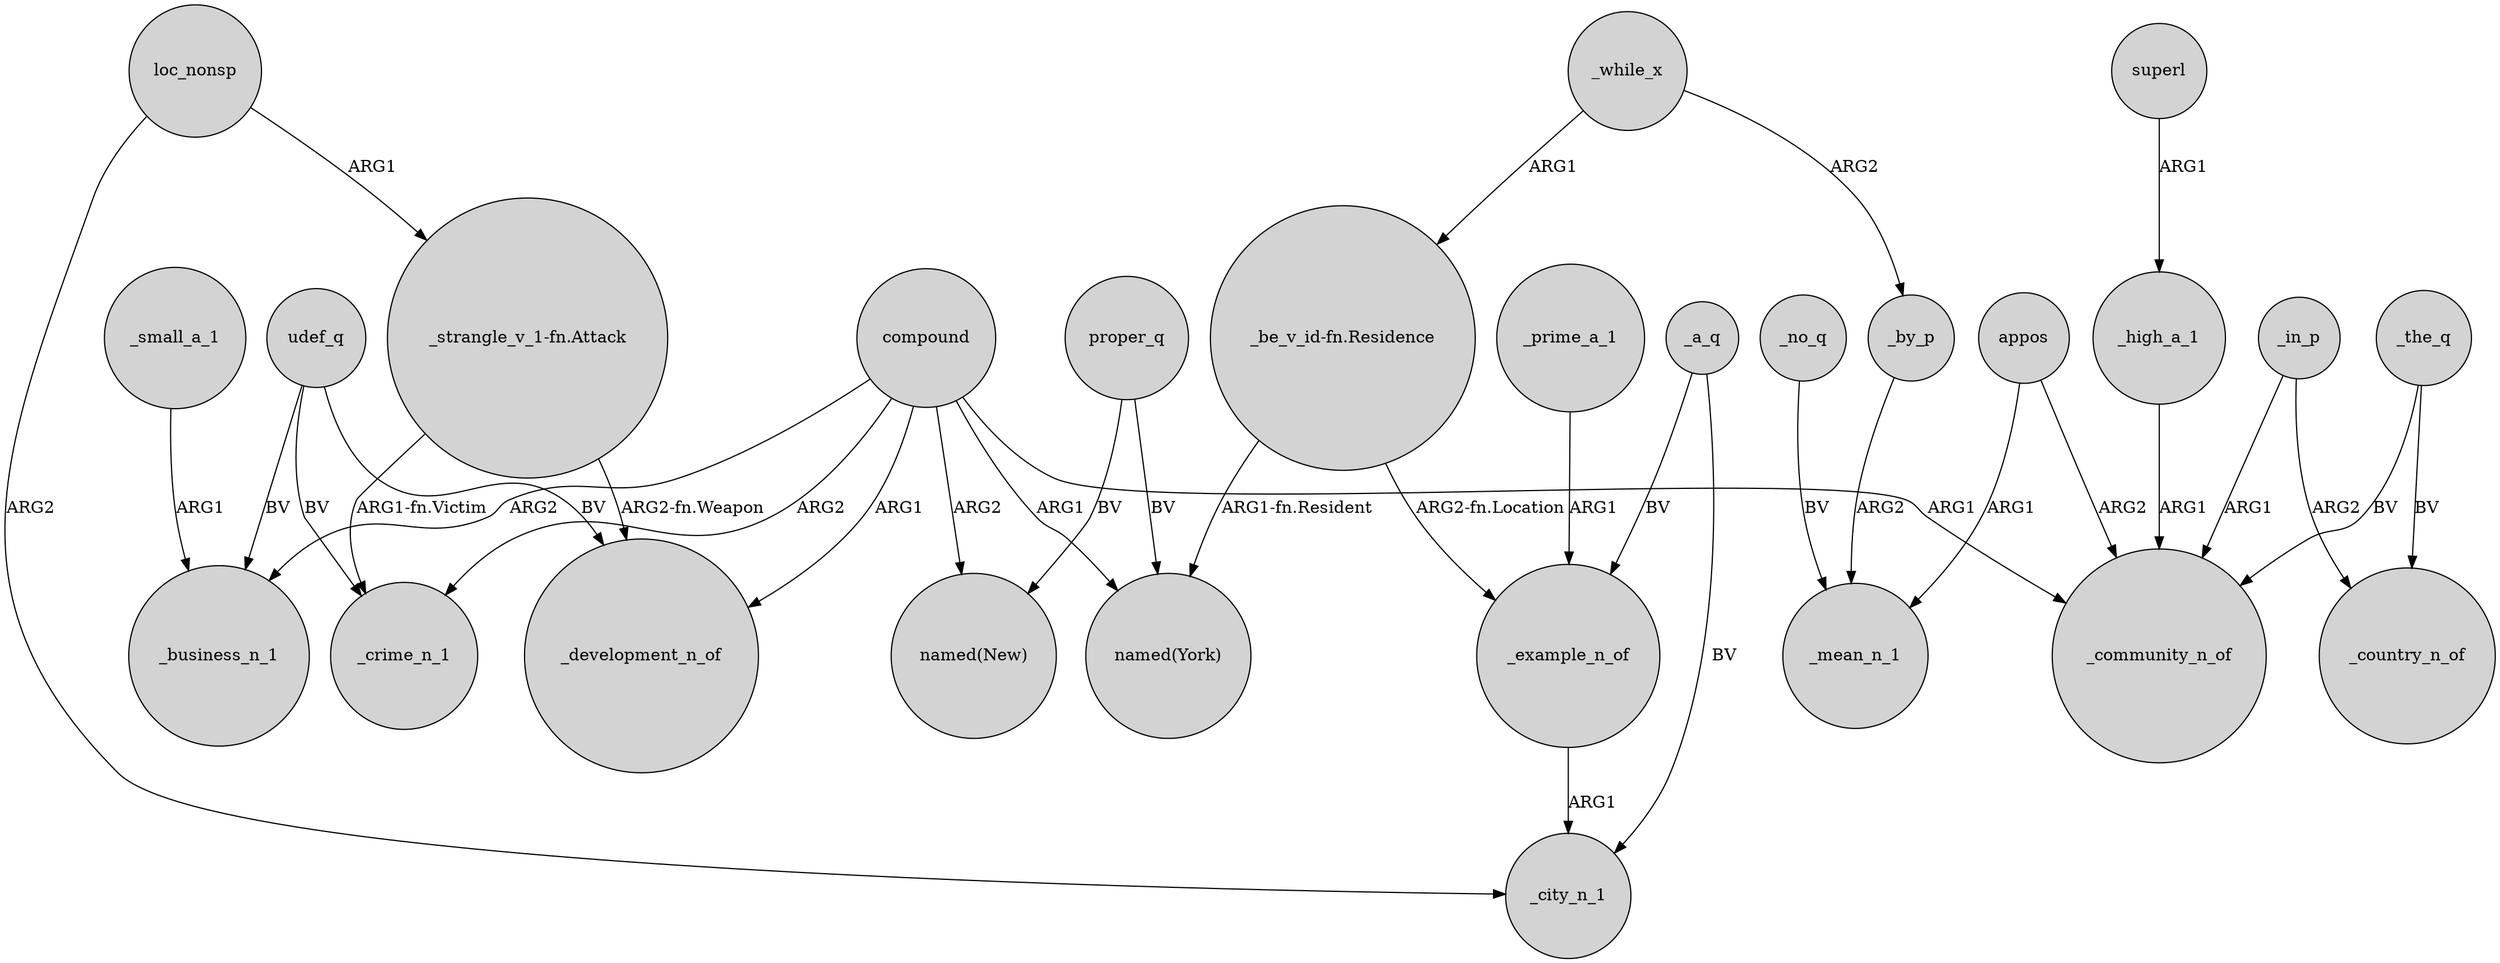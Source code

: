 digraph {
	node [shape=circle style=filled]
	compound -> _crime_n_1 [label=ARG2]
	superl -> _high_a_1 [label=ARG1]
	compound -> "named(New)" [label=ARG2]
	proper_q -> "named(New)" [label=BV]
	"_be_v_id-fn.Residence" -> _example_n_of [label="ARG2-fn.Location"]
	compound -> _community_n_of [label=ARG1]
	_high_a_1 -> _community_n_of [label=ARG1]
	udef_q -> _crime_n_1 [label=BV]
	appos -> _community_n_of [label=ARG2]
	_by_p -> _mean_n_1 [label=ARG2]
	_small_a_1 -> _business_n_1 [label=ARG1]
	udef_q -> _business_n_1 [label=BV]
	"_be_v_id-fn.Residence" -> "named(York)" [label="ARG1-fn.Resident"]
	_no_q -> _mean_n_1 [label=BV]
	_prime_a_1 -> _example_n_of [label=ARG1]
	proper_q -> "named(York)" [label=BV]
	_in_p -> _country_n_of [label=ARG2]
	loc_nonsp -> _city_n_1 [label=ARG2]
	appos -> _mean_n_1 [label=ARG1]
	_a_q -> _example_n_of [label=BV]
	udef_q -> _development_n_of [label=BV]
	_while_x -> "_be_v_id-fn.Residence" [label=ARG1]
	_example_n_of -> _city_n_1 [label=ARG1]
	_the_q -> _country_n_of [label=BV]
	loc_nonsp -> "_strangle_v_1-fn.Attack" [label=ARG1]
	"_strangle_v_1-fn.Attack" -> _development_n_of [label="ARG2-fn.Weapon"]
	compound -> _business_n_1 [label=ARG2]
	_a_q -> _city_n_1 [label=BV]
	_the_q -> _community_n_of [label=BV]
	compound -> "named(York)" [label=ARG1]
	"_strangle_v_1-fn.Attack" -> _crime_n_1 [label="ARG1-fn.Victim"]
	_in_p -> _community_n_of [label=ARG1]
	compound -> _development_n_of [label=ARG1]
	_while_x -> _by_p [label=ARG2]
}
